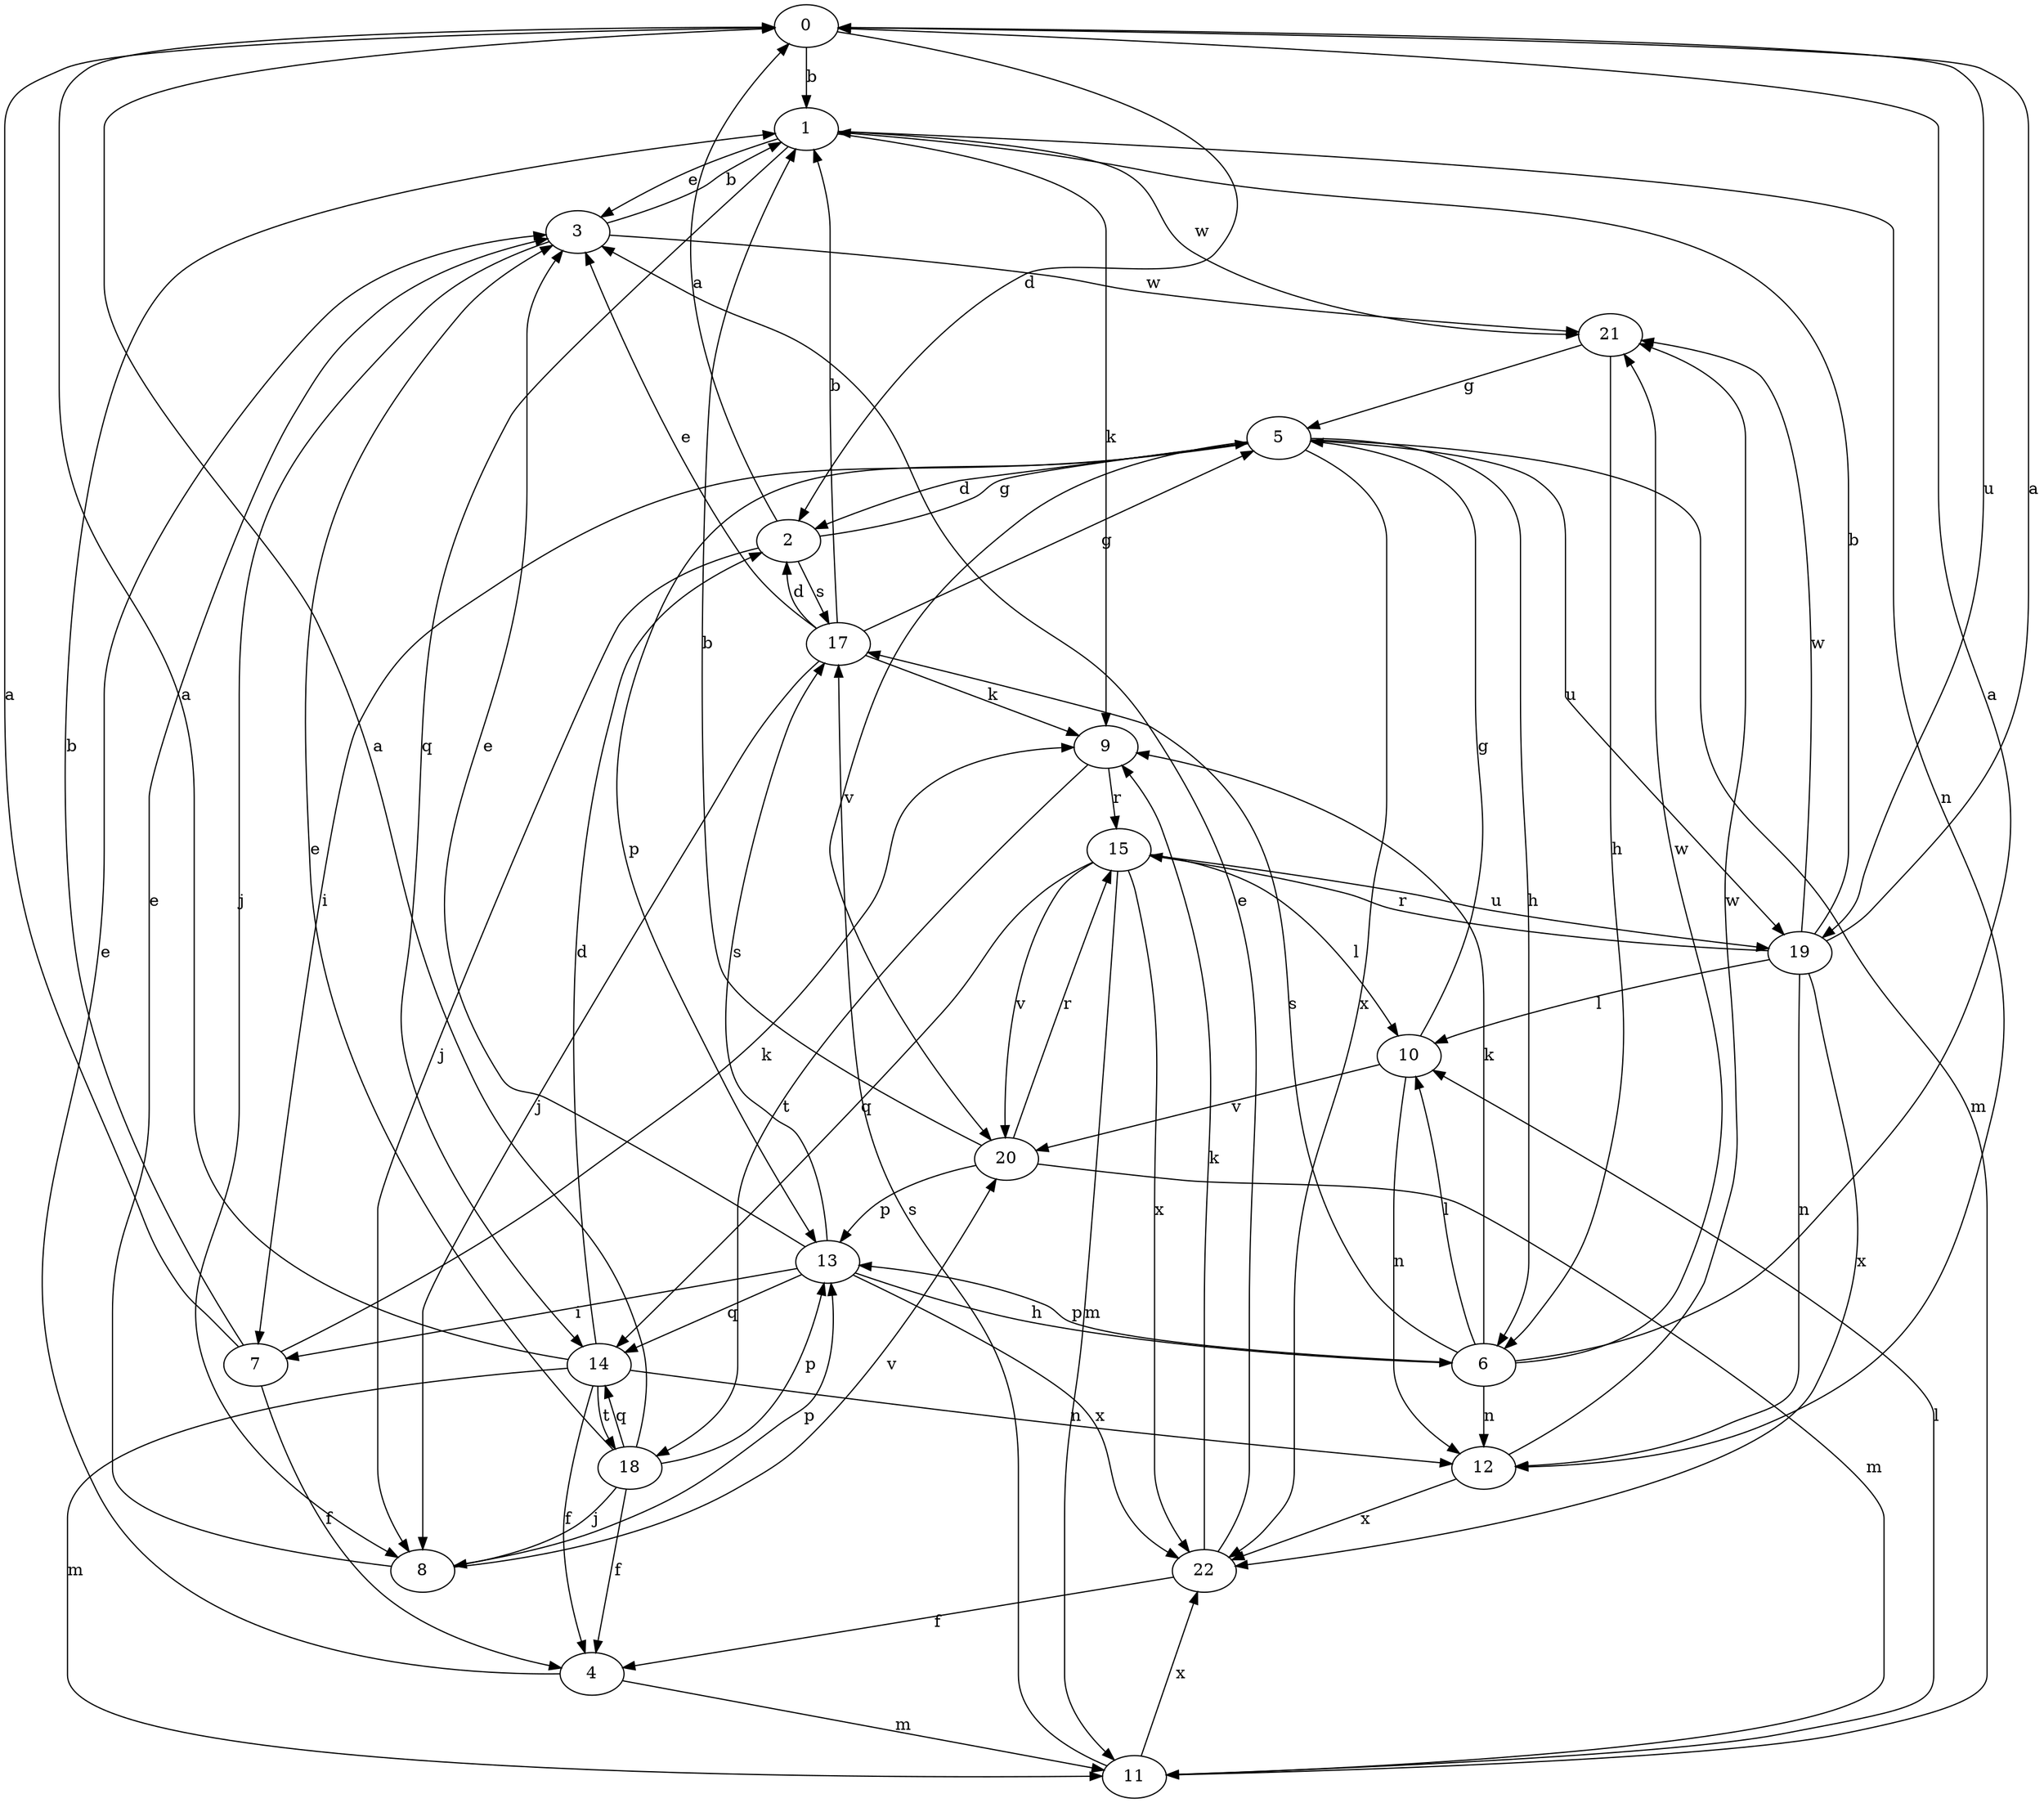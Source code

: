 strict digraph  {
0;
1;
2;
3;
4;
5;
6;
7;
8;
9;
10;
11;
12;
13;
14;
15;
17;
18;
19;
20;
21;
22;
0 -> 1  [label=b];
0 -> 2  [label=d];
0 -> 19  [label=u];
1 -> 3  [label=e];
1 -> 9  [label=k];
1 -> 12  [label=n];
1 -> 14  [label=q];
1 -> 21  [label=w];
2 -> 0  [label=a];
2 -> 5  [label=g];
2 -> 8  [label=j];
2 -> 17  [label=s];
3 -> 1  [label=b];
3 -> 8  [label=j];
3 -> 21  [label=w];
4 -> 3  [label=e];
4 -> 11  [label=m];
5 -> 2  [label=d];
5 -> 6  [label=h];
5 -> 7  [label=i];
5 -> 11  [label=m];
5 -> 13  [label=p];
5 -> 19  [label=u];
5 -> 20  [label=v];
5 -> 22  [label=x];
6 -> 0  [label=a];
6 -> 9  [label=k];
6 -> 10  [label=l];
6 -> 12  [label=n];
6 -> 13  [label=p];
6 -> 17  [label=s];
6 -> 21  [label=w];
7 -> 0  [label=a];
7 -> 1  [label=b];
7 -> 4  [label=f];
7 -> 9  [label=k];
8 -> 3  [label=e];
8 -> 13  [label=p];
8 -> 20  [label=v];
9 -> 15  [label=r];
9 -> 18  [label=t];
10 -> 5  [label=g];
10 -> 12  [label=n];
10 -> 20  [label=v];
11 -> 10  [label=l];
11 -> 17  [label=s];
11 -> 22  [label=x];
12 -> 21  [label=w];
12 -> 22  [label=x];
13 -> 3  [label=e];
13 -> 6  [label=h];
13 -> 7  [label=i];
13 -> 14  [label=q];
13 -> 17  [label=s];
13 -> 22  [label=x];
14 -> 0  [label=a];
14 -> 2  [label=d];
14 -> 4  [label=f];
14 -> 11  [label=m];
14 -> 12  [label=n];
14 -> 18  [label=t];
15 -> 10  [label=l];
15 -> 11  [label=m];
15 -> 14  [label=q];
15 -> 19  [label=u];
15 -> 20  [label=v];
15 -> 22  [label=x];
17 -> 1  [label=b];
17 -> 2  [label=d];
17 -> 3  [label=e];
17 -> 5  [label=g];
17 -> 8  [label=j];
17 -> 9  [label=k];
18 -> 0  [label=a];
18 -> 3  [label=e];
18 -> 4  [label=f];
18 -> 8  [label=j];
18 -> 13  [label=p];
18 -> 14  [label=q];
19 -> 0  [label=a];
19 -> 1  [label=b];
19 -> 10  [label=l];
19 -> 12  [label=n];
19 -> 15  [label=r];
19 -> 21  [label=w];
19 -> 22  [label=x];
20 -> 1  [label=b];
20 -> 11  [label=m];
20 -> 13  [label=p];
20 -> 15  [label=r];
21 -> 5  [label=g];
21 -> 6  [label=h];
22 -> 3  [label=e];
22 -> 4  [label=f];
22 -> 9  [label=k];
}
